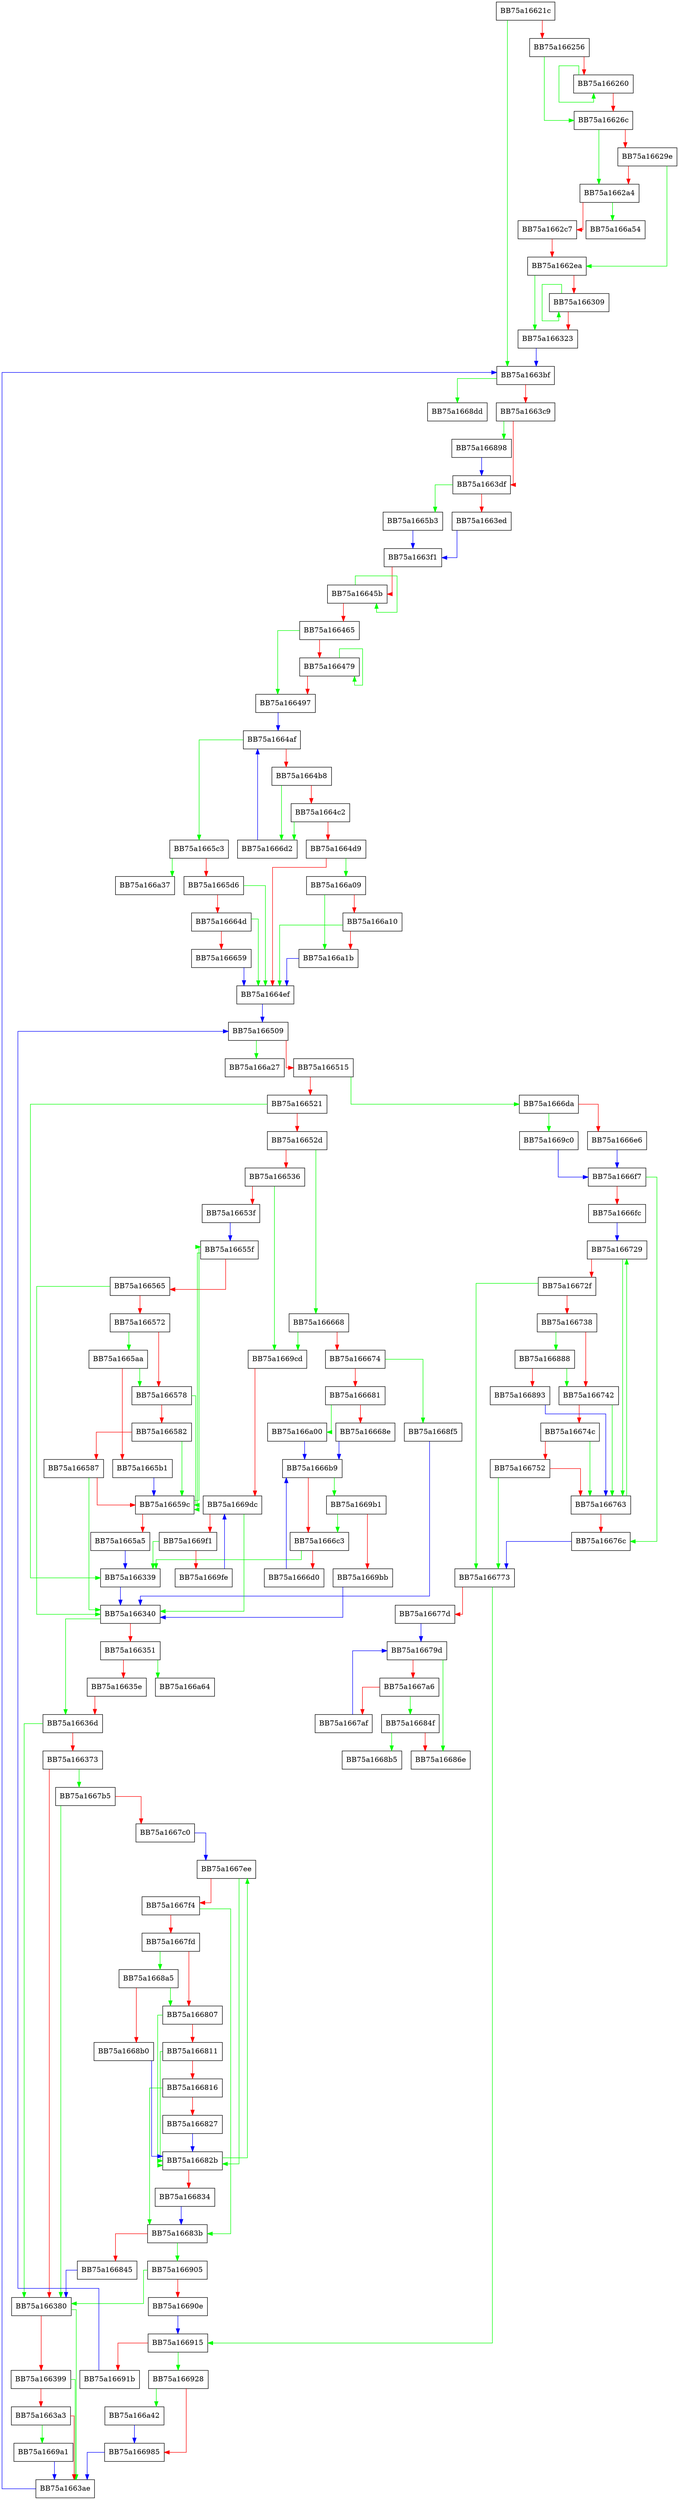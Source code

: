 digraph luaL_openlib {
  node [shape="box"];
  graph [splines=ortho];
  BB75a16621c -> BB75a1663bf [color="green"];
  BB75a16621c -> BB75a166256 [color="red"];
  BB75a166256 -> BB75a16626c [color="green"];
  BB75a166256 -> BB75a166260 [color="red"];
  BB75a166260 -> BB75a166260 [color="green"];
  BB75a166260 -> BB75a16626c [color="red"];
  BB75a16626c -> BB75a1662a4 [color="green"];
  BB75a16626c -> BB75a16629e [color="red"];
  BB75a16629e -> BB75a1662ea [color="green"];
  BB75a16629e -> BB75a1662a4 [color="red"];
  BB75a1662a4 -> BB75a166a54 [color="green"];
  BB75a1662a4 -> BB75a1662c7 [color="red"];
  BB75a1662c7 -> BB75a1662ea [color="red"];
  BB75a1662ea -> BB75a166323 [color="green"];
  BB75a1662ea -> BB75a166309 [color="red"];
  BB75a166309 -> BB75a166309 [color="green"];
  BB75a166309 -> BB75a166323 [color="red"];
  BB75a166323 -> BB75a1663bf [color="blue"];
  BB75a166339 -> BB75a166340 [color="blue"];
  BB75a166340 -> BB75a16636d [color="green"];
  BB75a166340 -> BB75a166351 [color="red"];
  BB75a166351 -> BB75a166a64 [color="green"];
  BB75a166351 -> BB75a16635e [color="red"];
  BB75a16635e -> BB75a16636d [color="red"];
  BB75a16636d -> BB75a166380 [color="green"];
  BB75a16636d -> BB75a166373 [color="red"];
  BB75a166373 -> BB75a1667b5 [color="green"];
  BB75a166373 -> BB75a166380 [color="red"];
  BB75a166380 -> BB75a1663ae [color="green"];
  BB75a166380 -> BB75a166399 [color="red"];
  BB75a166399 -> BB75a1663ae [color="green"];
  BB75a166399 -> BB75a1663a3 [color="red"];
  BB75a1663a3 -> BB75a1669a1 [color="green"];
  BB75a1663a3 -> BB75a1663ae [color="red"];
  BB75a1663ae -> BB75a1663bf [color="blue"];
  BB75a1663bf -> BB75a1668dd [color="green"];
  BB75a1663bf -> BB75a1663c9 [color="red"];
  BB75a1663c9 -> BB75a166898 [color="green"];
  BB75a1663c9 -> BB75a1663df [color="red"];
  BB75a1663df -> BB75a1665b3 [color="green"];
  BB75a1663df -> BB75a1663ed [color="red"];
  BB75a1663ed -> BB75a1663f1 [color="blue"];
  BB75a1663f1 -> BB75a16645b [color="red"];
  BB75a16645b -> BB75a16645b [color="green"];
  BB75a16645b -> BB75a166465 [color="red"];
  BB75a166465 -> BB75a166497 [color="green"];
  BB75a166465 -> BB75a166479 [color="red"];
  BB75a166479 -> BB75a166479 [color="green"];
  BB75a166479 -> BB75a166497 [color="red"];
  BB75a166497 -> BB75a1664af [color="blue"];
  BB75a1664af -> BB75a1665c3 [color="green"];
  BB75a1664af -> BB75a1664b8 [color="red"];
  BB75a1664b8 -> BB75a1666d2 [color="green"];
  BB75a1664b8 -> BB75a1664c2 [color="red"];
  BB75a1664c2 -> BB75a1666d2 [color="green"];
  BB75a1664c2 -> BB75a1664d9 [color="red"];
  BB75a1664d9 -> BB75a166a09 [color="green"];
  BB75a1664d9 -> BB75a1664ef [color="red"];
  BB75a1664ef -> BB75a166509 [color="blue"];
  BB75a166509 -> BB75a166a27 [color="green"];
  BB75a166509 -> BB75a166515 [color="red"];
  BB75a166515 -> BB75a1666da [color="green"];
  BB75a166515 -> BB75a166521 [color="red"];
  BB75a166521 -> BB75a166339 [color="green"];
  BB75a166521 -> BB75a16652d [color="red"];
  BB75a16652d -> BB75a166668 [color="green"];
  BB75a16652d -> BB75a166536 [color="red"];
  BB75a166536 -> BB75a1669cd [color="green"];
  BB75a166536 -> BB75a16653f [color="red"];
  BB75a16653f -> BB75a16655f [color="blue"];
  BB75a16655f -> BB75a16659c [color="green"];
  BB75a16655f -> BB75a166565 [color="red"];
  BB75a166565 -> BB75a166340 [color="green"];
  BB75a166565 -> BB75a166572 [color="red"];
  BB75a166572 -> BB75a1665aa [color="green"];
  BB75a166572 -> BB75a166578 [color="red"];
  BB75a166578 -> BB75a16659c [color="green"];
  BB75a166578 -> BB75a166582 [color="red"];
  BB75a166582 -> BB75a16659c [color="green"];
  BB75a166582 -> BB75a166587 [color="red"];
  BB75a166587 -> BB75a166340 [color="green"];
  BB75a166587 -> BB75a16659c [color="red"];
  BB75a16659c -> BB75a16655f [color="green"];
  BB75a16659c -> BB75a1665a5 [color="red"];
  BB75a1665a5 -> BB75a166339 [color="blue"];
  BB75a1665aa -> BB75a166578 [color="green"];
  BB75a1665aa -> BB75a1665b1 [color="red"];
  BB75a1665b1 -> BB75a16659c [color="blue"];
  BB75a1665b3 -> BB75a1663f1 [color="blue"];
  BB75a1665c3 -> BB75a166a37 [color="green"];
  BB75a1665c3 -> BB75a1665d6 [color="red"];
  BB75a1665d6 -> BB75a1664ef [color="green"];
  BB75a1665d6 -> BB75a16664d [color="red"];
  BB75a16664d -> BB75a1664ef [color="green"];
  BB75a16664d -> BB75a166659 [color="red"];
  BB75a166659 -> BB75a1664ef [color="blue"];
  BB75a166668 -> BB75a1669cd [color="green"];
  BB75a166668 -> BB75a166674 [color="red"];
  BB75a166674 -> BB75a1668f5 [color="green"];
  BB75a166674 -> BB75a166681 [color="red"];
  BB75a166681 -> BB75a166a00 [color="green"];
  BB75a166681 -> BB75a16668e [color="red"];
  BB75a16668e -> BB75a1666b9 [color="blue"];
  BB75a1666b9 -> BB75a1669b1 [color="green"];
  BB75a1666b9 -> BB75a1666c3 [color="red"];
  BB75a1666c3 -> BB75a166339 [color="green"];
  BB75a1666c3 -> BB75a1666d0 [color="red"];
  BB75a1666d0 -> BB75a1666b9 [color="blue"];
  BB75a1666d2 -> BB75a1664af [color="blue"];
  BB75a1666da -> BB75a1669c0 [color="green"];
  BB75a1666da -> BB75a1666e6 [color="red"];
  BB75a1666e6 -> BB75a1666f7 [color="blue"];
  BB75a1666f7 -> BB75a16676c [color="green"];
  BB75a1666f7 -> BB75a1666fc [color="red"];
  BB75a1666fc -> BB75a166729 [color="blue"];
  BB75a166729 -> BB75a166763 [color="green"];
  BB75a166729 -> BB75a16672f [color="red"];
  BB75a16672f -> BB75a166773 [color="green"];
  BB75a16672f -> BB75a166738 [color="red"];
  BB75a166738 -> BB75a166888 [color="green"];
  BB75a166738 -> BB75a166742 [color="red"];
  BB75a166742 -> BB75a166763 [color="green"];
  BB75a166742 -> BB75a16674c [color="red"];
  BB75a16674c -> BB75a166763 [color="green"];
  BB75a16674c -> BB75a166752 [color="red"];
  BB75a166752 -> BB75a166773 [color="green"];
  BB75a166752 -> BB75a166763 [color="red"];
  BB75a166763 -> BB75a166729 [color="green"];
  BB75a166763 -> BB75a16676c [color="red"];
  BB75a16676c -> BB75a166773 [color="blue"];
  BB75a166773 -> BB75a166915 [color="green"];
  BB75a166773 -> BB75a16677d [color="red"];
  BB75a16677d -> BB75a16679d [color="blue"];
  BB75a16679d -> BB75a16686e [color="green"];
  BB75a16679d -> BB75a1667a6 [color="red"];
  BB75a1667a6 -> BB75a16684f [color="green"];
  BB75a1667a6 -> BB75a1667af [color="red"];
  BB75a1667af -> BB75a16679d [color="blue"];
  BB75a1667b5 -> BB75a166380 [color="green"];
  BB75a1667b5 -> BB75a1667c0 [color="red"];
  BB75a1667c0 -> BB75a1667ee [color="blue"];
  BB75a1667ee -> BB75a16682b [color="green"];
  BB75a1667ee -> BB75a1667f4 [color="red"];
  BB75a1667f4 -> BB75a16683b [color="green"];
  BB75a1667f4 -> BB75a1667fd [color="red"];
  BB75a1667fd -> BB75a1668a5 [color="green"];
  BB75a1667fd -> BB75a166807 [color="red"];
  BB75a166807 -> BB75a16682b [color="green"];
  BB75a166807 -> BB75a166811 [color="red"];
  BB75a166811 -> BB75a16682b [color="green"];
  BB75a166811 -> BB75a166816 [color="red"];
  BB75a166816 -> BB75a16683b [color="green"];
  BB75a166816 -> BB75a166827 [color="red"];
  BB75a166827 -> BB75a16682b [color="blue"];
  BB75a16682b -> BB75a1667ee [color="green"];
  BB75a16682b -> BB75a166834 [color="red"];
  BB75a166834 -> BB75a16683b [color="blue"];
  BB75a16683b -> BB75a166905 [color="green"];
  BB75a16683b -> BB75a166845 [color="red"];
  BB75a166845 -> BB75a166380 [color="blue"];
  BB75a16684f -> BB75a1668b5 [color="green"];
  BB75a16684f -> BB75a16686e [color="red"];
  BB75a166888 -> BB75a166742 [color="green"];
  BB75a166888 -> BB75a166893 [color="red"];
  BB75a166893 -> BB75a166763 [color="blue"];
  BB75a166898 -> BB75a1663df [color="blue"];
  BB75a1668a5 -> BB75a166807 [color="green"];
  BB75a1668a5 -> BB75a1668b0 [color="red"];
  BB75a1668b0 -> BB75a16682b [color="blue"];
  BB75a1668f5 -> BB75a166340 [color="blue"];
  BB75a166905 -> BB75a166380 [color="green"];
  BB75a166905 -> BB75a16690e [color="red"];
  BB75a16690e -> BB75a166915 [color="blue"];
  BB75a166915 -> BB75a166928 [color="green"];
  BB75a166915 -> BB75a16691b [color="red"];
  BB75a16691b -> BB75a166509 [color="blue"];
  BB75a166928 -> BB75a166a42 [color="green"];
  BB75a166928 -> BB75a166985 [color="red"];
  BB75a166985 -> BB75a1663ae [color="blue"];
  BB75a1669a1 -> BB75a1663ae [color="blue"];
  BB75a1669b1 -> BB75a1666c3 [color="green"];
  BB75a1669b1 -> BB75a1669bb [color="red"];
  BB75a1669bb -> BB75a166340 [color="blue"];
  BB75a1669c0 -> BB75a1666f7 [color="blue"];
  BB75a1669cd -> BB75a1669dc [color="red"];
  BB75a1669dc -> BB75a166340 [color="green"];
  BB75a1669dc -> BB75a1669f1 [color="red"];
  BB75a1669f1 -> BB75a166339 [color="green"];
  BB75a1669f1 -> BB75a1669fe [color="red"];
  BB75a1669fe -> BB75a1669dc [color="blue"];
  BB75a166a00 -> BB75a1666b9 [color="blue"];
  BB75a166a09 -> BB75a166a1b [color="green"];
  BB75a166a09 -> BB75a166a10 [color="red"];
  BB75a166a10 -> BB75a1664ef [color="green"];
  BB75a166a10 -> BB75a166a1b [color="red"];
  BB75a166a1b -> BB75a1664ef [color="blue"];
  BB75a166a42 -> BB75a166985 [color="blue"];
}